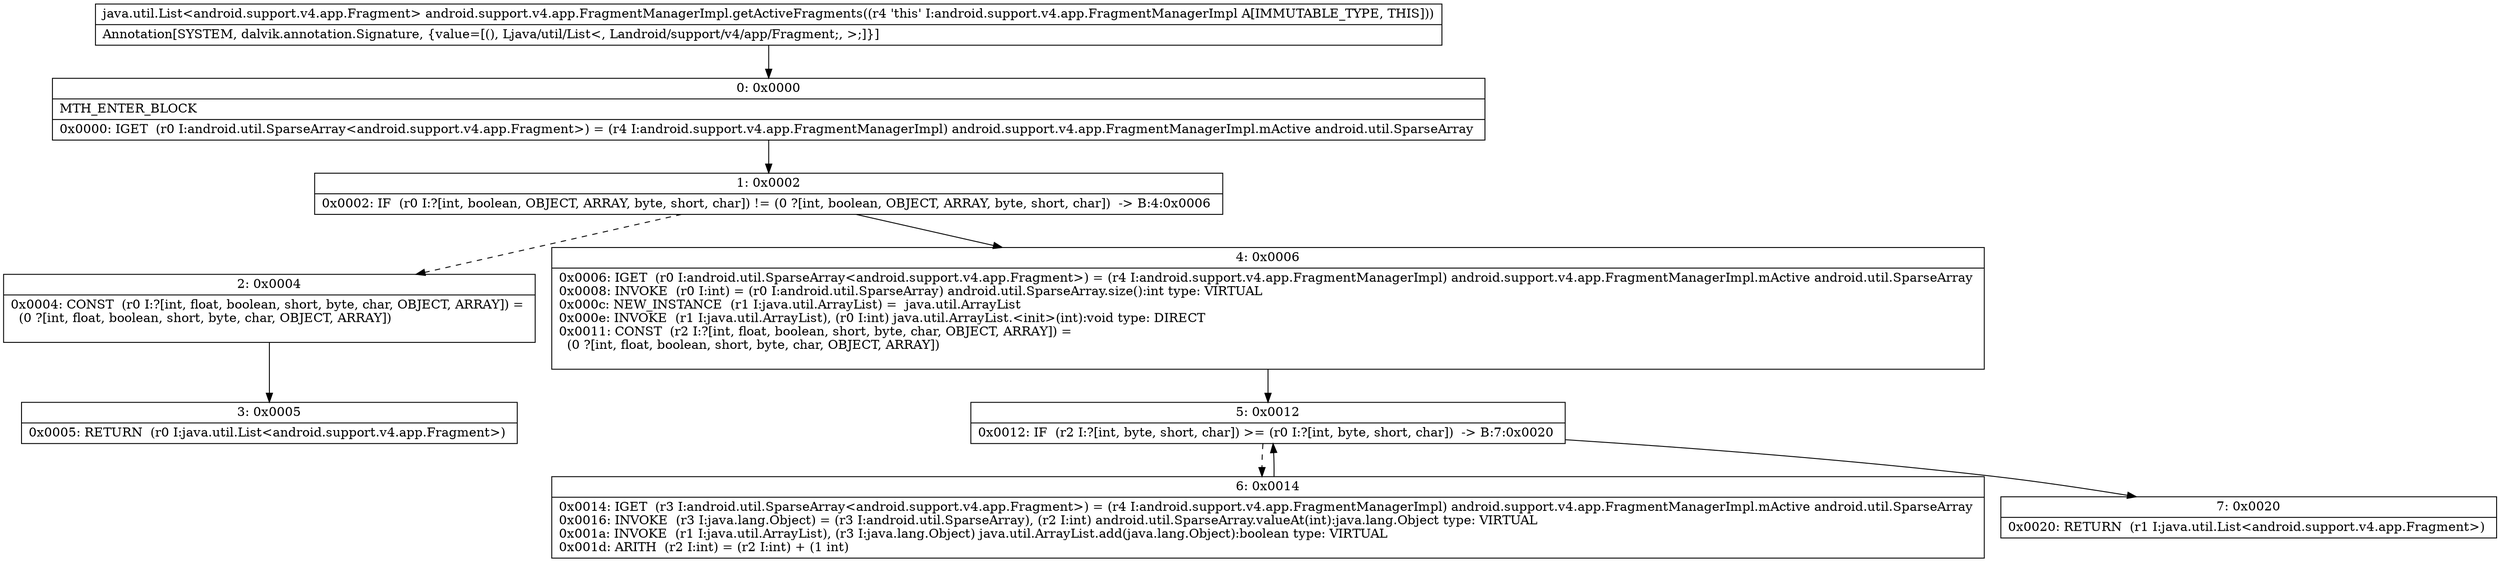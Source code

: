 digraph "CFG forandroid.support.v4.app.FragmentManagerImpl.getActiveFragments()Ljava\/util\/List;" {
Node_0 [shape=record,label="{0\:\ 0x0000|MTH_ENTER_BLOCK\l|0x0000: IGET  (r0 I:android.util.SparseArray\<android.support.v4.app.Fragment\>) = (r4 I:android.support.v4.app.FragmentManagerImpl) android.support.v4.app.FragmentManagerImpl.mActive android.util.SparseArray \l}"];
Node_1 [shape=record,label="{1\:\ 0x0002|0x0002: IF  (r0 I:?[int, boolean, OBJECT, ARRAY, byte, short, char]) != (0 ?[int, boolean, OBJECT, ARRAY, byte, short, char])  \-\> B:4:0x0006 \l}"];
Node_2 [shape=record,label="{2\:\ 0x0004|0x0004: CONST  (r0 I:?[int, float, boolean, short, byte, char, OBJECT, ARRAY]) = \l  (0 ?[int, float, boolean, short, byte, char, OBJECT, ARRAY])\l \l}"];
Node_3 [shape=record,label="{3\:\ 0x0005|0x0005: RETURN  (r0 I:java.util.List\<android.support.v4.app.Fragment\>) \l}"];
Node_4 [shape=record,label="{4\:\ 0x0006|0x0006: IGET  (r0 I:android.util.SparseArray\<android.support.v4.app.Fragment\>) = (r4 I:android.support.v4.app.FragmentManagerImpl) android.support.v4.app.FragmentManagerImpl.mActive android.util.SparseArray \l0x0008: INVOKE  (r0 I:int) = (r0 I:android.util.SparseArray) android.util.SparseArray.size():int type: VIRTUAL \l0x000c: NEW_INSTANCE  (r1 I:java.util.ArrayList) =  java.util.ArrayList \l0x000e: INVOKE  (r1 I:java.util.ArrayList), (r0 I:int) java.util.ArrayList.\<init\>(int):void type: DIRECT \l0x0011: CONST  (r2 I:?[int, float, boolean, short, byte, char, OBJECT, ARRAY]) = \l  (0 ?[int, float, boolean, short, byte, char, OBJECT, ARRAY])\l \l}"];
Node_5 [shape=record,label="{5\:\ 0x0012|0x0012: IF  (r2 I:?[int, byte, short, char]) \>= (r0 I:?[int, byte, short, char])  \-\> B:7:0x0020 \l}"];
Node_6 [shape=record,label="{6\:\ 0x0014|0x0014: IGET  (r3 I:android.util.SparseArray\<android.support.v4.app.Fragment\>) = (r4 I:android.support.v4.app.FragmentManagerImpl) android.support.v4.app.FragmentManagerImpl.mActive android.util.SparseArray \l0x0016: INVOKE  (r3 I:java.lang.Object) = (r3 I:android.util.SparseArray), (r2 I:int) android.util.SparseArray.valueAt(int):java.lang.Object type: VIRTUAL \l0x001a: INVOKE  (r1 I:java.util.ArrayList), (r3 I:java.lang.Object) java.util.ArrayList.add(java.lang.Object):boolean type: VIRTUAL \l0x001d: ARITH  (r2 I:int) = (r2 I:int) + (1 int) \l}"];
Node_7 [shape=record,label="{7\:\ 0x0020|0x0020: RETURN  (r1 I:java.util.List\<android.support.v4.app.Fragment\>) \l}"];
MethodNode[shape=record,label="{java.util.List\<android.support.v4.app.Fragment\> android.support.v4.app.FragmentManagerImpl.getActiveFragments((r4 'this' I:android.support.v4.app.FragmentManagerImpl A[IMMUTABLE_TYPE, THIS]))  | Annotation[SYSTEM, dalvik.annotation.Signature, \{value=[(), Ljava\/util\/List\<, Landroid\/support\/v4\/app\/Fragment;, \>;]\}]\l}"];
MethodNode -> Node_0;
Node_0 -> Node_1;
Node_1 -> Node_2[style=dashed];
Node_1 -> Node_4;
Node_2 -> Node_3;
Node_4 -> Node_5;
Node_5 -> Node_6[style=dashed];
Node_5 -> Node_7;
Node_6 -> Node_5;
}

